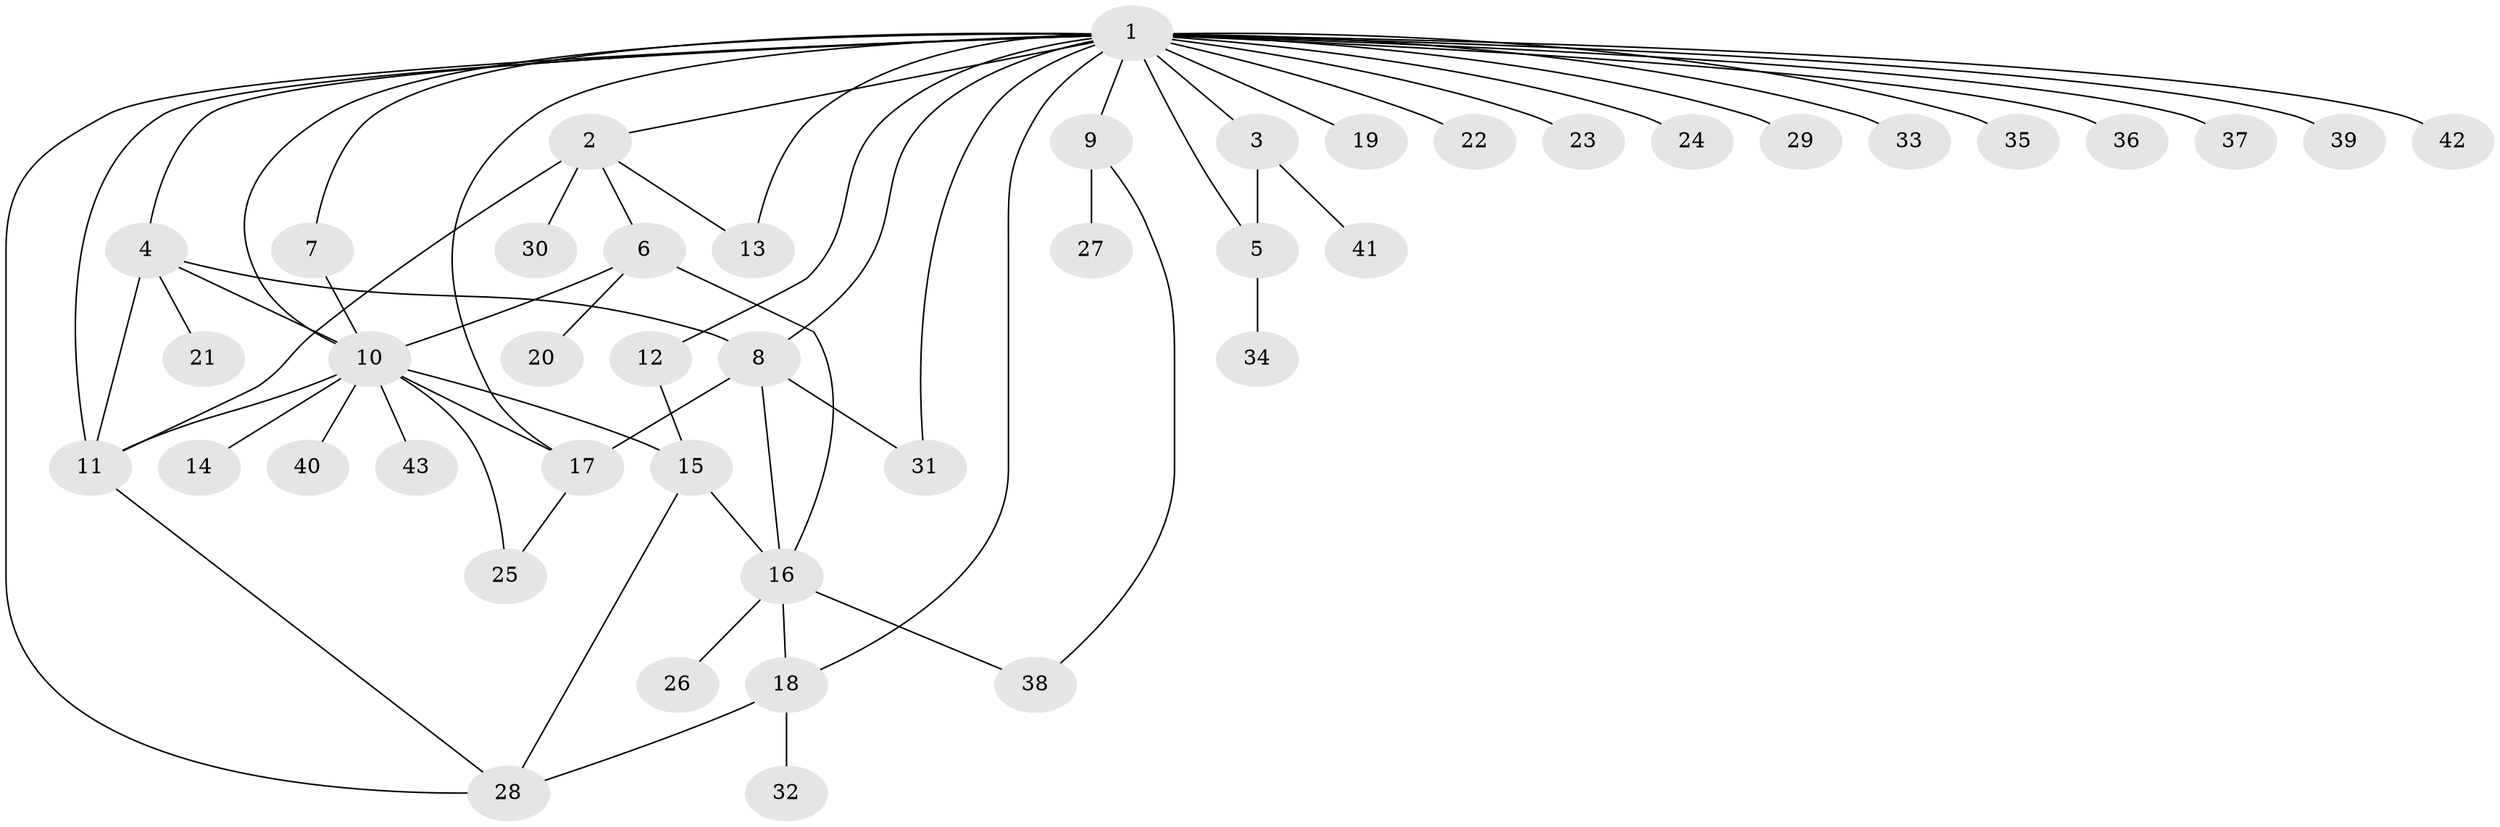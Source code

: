 // original degree distribution, {30: 0.014084507042253521, 7: 0.056338028169014086, 4: 0.04225352112676056, 3: 0.14084507042253522, 1: 0.5633802816901409, 5: 0.028169014084507043, 2: 0.11267605633802817, 14: 0.014084507042253521, 6: 0.014084507042253521, 8: 0.014084507042253521}
// Generated by graph-tools (version 1.1) at 2025/50/03/04/25 22:50:38]
// undirected, 43 vertices, 63 edges
graph export_dot {
  node [color=gray90,style=filled];
  1;
  2;
  3;
  4;
  5;
  6;
  7;
  8;
  9;
  10;
  11;
  12;
  13;
  14;
  15;
  16;
  17;
  18;
  19;
  20;
  21;
  22;
  23;
  24;
  25;
  26;
  27;
  28;
  29;
  30;
  31;
  32;
  33;
  34;
  35;
  36;
  37;
  38;
  39;
  40;
  41;
  42;
  43;
  1 -- 2 [weight=1.0];
  1 -- 3 [weight=1.0];
  1 -- 4 [weight=1.0];
  1 -- 5 [weight=1.0];
  1 -- 7 [weight=1.0];
  1 -- 8 [weight=1.0];
  1 -- 9 [weight=1.0];
  1 -- 10 [weight=1.0];
  1 -- 11 [weight=1.0];
  1 -- 12 [weight=1.0];
  1 -- 13 [weight=1.0];
  1 -- 17 [weight=1.0];
  1 -- 18 [weight=1.0];
  1 -- 19 [weight=1.0];
  1 -- 22 [weight=1.0];
  1 -- 23 [weight=1.0];
  1 -- 24 [weight=1.0];
  1 -- 28 [weight=1.0];
  1 -- 29 [weight=1.0];
  1 -- 31 [weight=1.0];
  1 -- 33 [weight=1.0];
  1 -- 35 [weight=1.0];
  1 -- 36 [weight=1.0];
  1 -- 37 [weight=1.0];
  1 -- 39 [weight=1.0];
  1 -- 42 [weight=1.0];
  2 -- 6 [weight=1.0];
  2 -- 11 [weight=1.0];
  2 -- 13 [weight=1.0];
  2 -- 30 [weight=2.0];
  3 -- 5 [weight=1.0];
  3 -- 41 [weight=1.0];
  4 -- 8 [weight=1.0];
  4 -- 10 [weight=1.0];
  4 -- 11 [weight=1.0];
  4 -- 21 [weight=2.0];
  5 -- 34 [weight=1.0];
  6 -- 10 [weight=1.0];
  6 -- 16 [weight=1.0];
  6 -- 20 [weight=1.0];
  7 -- 10 [weight=1.0];
  8 -- 16 [weight=1.0];
  8 -- 17 [weight=1.0];
  8 -- 31 [weight=1.0];
  9 -- 27 [weight=1.0];
  9 -- 38 [weight=1.0];
  10 -- 11 [weight=1.0];
  10 -- 14 [weight=1.0];
  10 -- 15 [weight=1.0];
  10 -- 17 [weight=1.0];
  10 -- 25 [weight=1.0];
  10 -- 40 [weight=1.0];
  10 -- 43 [weight=1.0];
  11 -- 28 [weight=1.0];
  12 -- 15 [weight=1.0];
  15 -- 16 [weight=1.0];
  15 -- 28 [weight=1.0];
  16 -- 18 [weight=1.0];
  16 -- 26 [weight=1.0];
  16 -- 38 [weight=1.0];
  17 -- 25 [weight=1.0];
  18 -- 28 [weight=1.0];
  18 -- 32 [weight=2.0];
}
